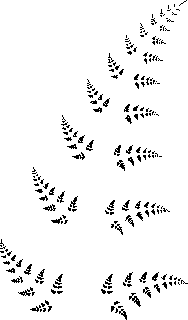 settings.tex="pdflatex";

texpreamble("\usepackage{amsmath}
\usepackage{amsthm,amssymb}
\usepackage{mathpazo}
\usepackage[svgnames]{xcolor}
");
import graph;

size(160);

transform S=shift((0,1/4))*rotate(-5)*scale(3/4);
transform T=shift((0,1/4))*rotate(60)*scale(1/4);
transform U=shift((0,1/4))*rotate(-60)*scale(1/4);

picture P;
draw(P,(0,0.25)--(0,0.75),linewidth(0.15));
//filldraw(P,unitsquare,linewidth(0.1));

//draw((0,0)--(0,0.5),white);

int N=11;

picture Q=P;

for(int i=1; i<=N; ++i){
picture R;
add(R,S*Q);
add(R,T*Q);
add(R,U*Q);
erase(Q);
Q=R;
}

add(Q);
